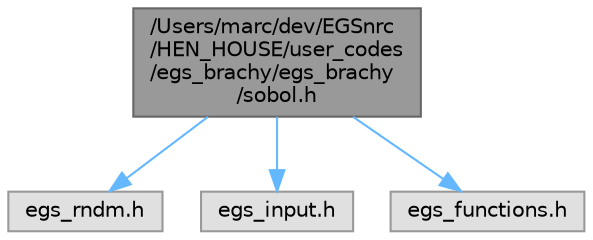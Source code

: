 digraph "/Users/marc/dev/EGSnrc/HEN_HOUSE/user_codes/egs_brachy/egs_brachy/sobol.h"
{
 // LATEX_PDF_SIZE
  bgcolor="transparent";
  edge [fontname=Helvetica,fontsize=10,labelfontname=Helvetica,labelfontsize=10];
  node [fontname=Helvetica,fontsize=10,shape=box,height=0.2,width=0.4];
  Node1 [label="/Users/marc/dev/EGSnrc\l/HEN_HOUSE/user_codes\l/egs_brachy/egs_brachy\l/sobol.h",height=0.2,width=0.4,color="gray40", fillcolor="grey60", style="filled", fontcolor="black",tooltip="Sobol library functions from http://people.sc.fsu.edu/~jburkardt/cpp_src/sobol/sobol...."];
  Node1 -> Node2 [color="steelblue1",style="solid"];
  Node2 [label="egs_rndm.h",height=0.2,width=0.4,color="grey60", fillcolor="#E0E0E0", style="filled",tooltip=" "];
  Node1 -> Node3 [color="steelblue1",style="solid"];
  Node3 [label="egs_input.h",height=0.2,width=0.4,color="grey60", fillcolor="#E0E0E0", style="filled",tooltip=" "];
  Node1 -> Node4 [color="steelblue1",style="solid"];
  Node4 [label="egs_functions.h",height=0.2,width=0.4,color="grey60", fillcolor="#E0E0E0", style="filled",tooltip=" "];
}
